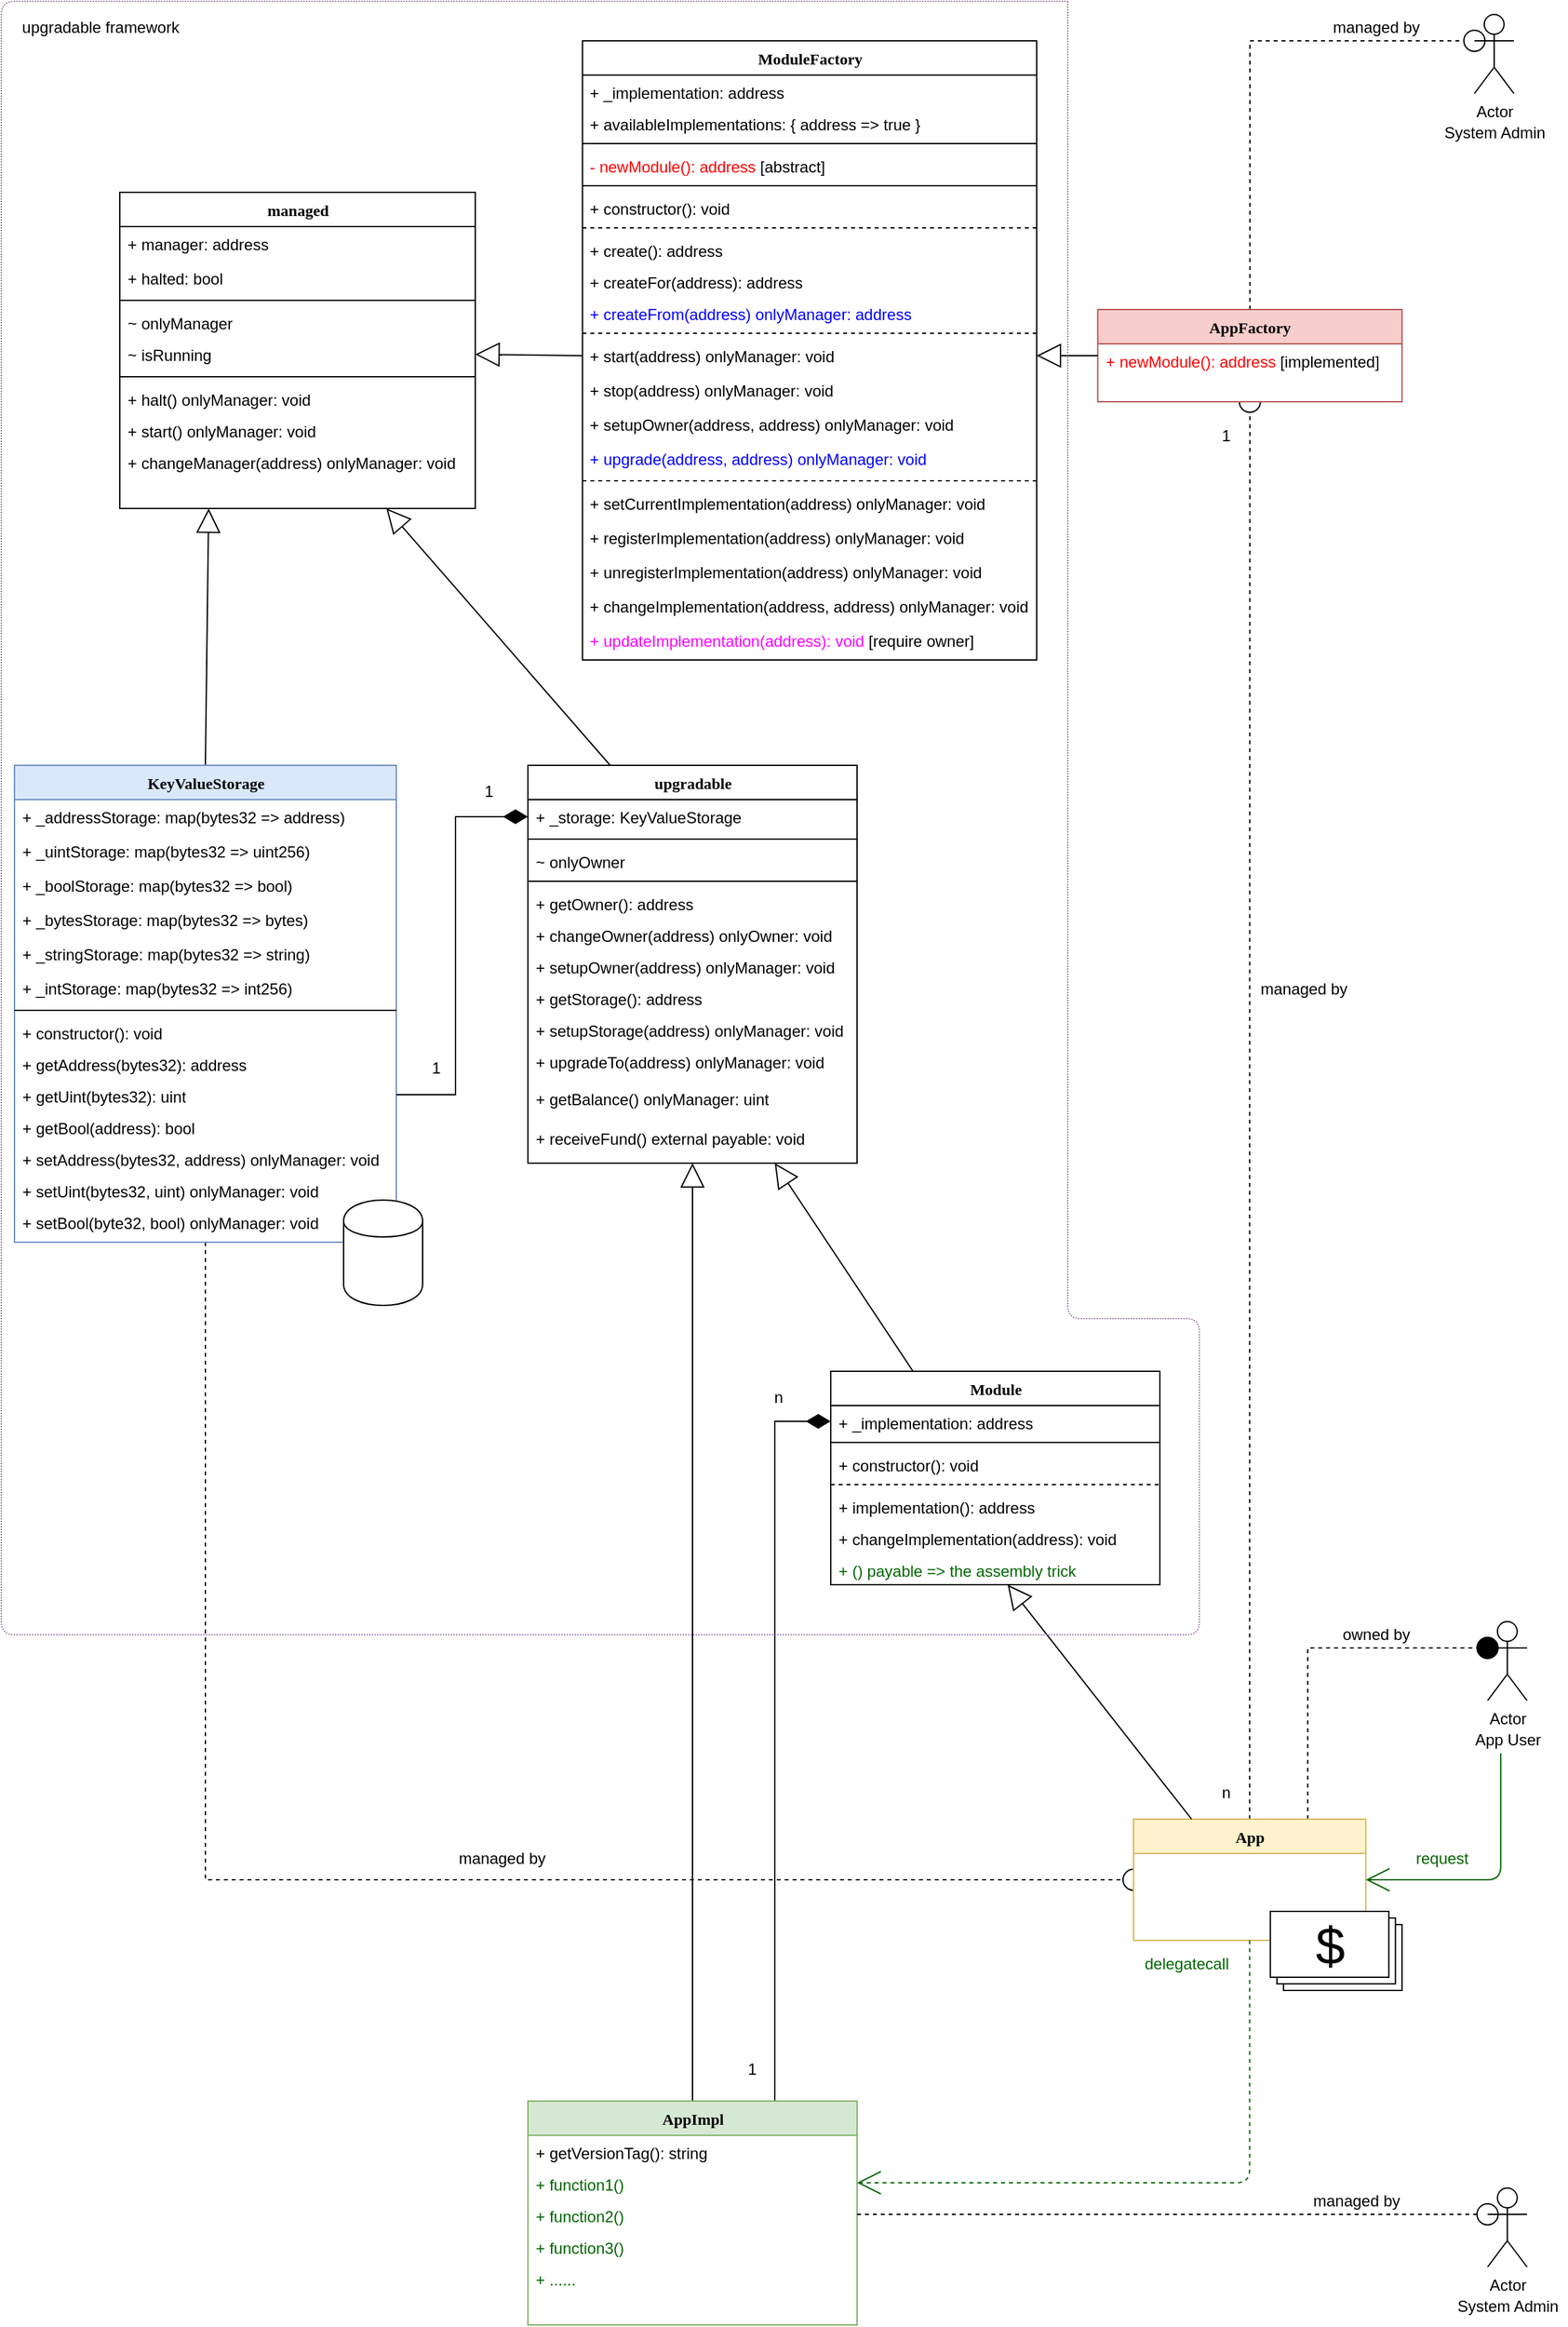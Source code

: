 <mxfile version="12.6.5" type="device"><diagram name="Page-1" id="6133507b-19e7-1e82-6fc7-422aa6c4b21f"><mxGraphModel dx="1113" dy="746" grid="1" gridSize="10" guides="1" tooltips="1" connect="1" arrows="1" fold="1" page="1" pageScale="1" pageWidth="1200" pageHeight="1920" background="#ffffff" math="0" shadow="0"><root><mxCell id="0"/><mxCell id="1" parent="0"/><mxCell id="78961159f06e98e8-17" value="managed" style="swimlane;html=1;fontStyle=1;align=center;verticalAlign=top;childLayout=stackLayout;horizontal=1;startSize=26;horizontalStack=0;resizeParent=1;resizeLast=0;collapsible=1;marginBottom=0;swimlaneFillColor=#ffffff;rounded=0;shadow=0;comic=0;labelBackgroundColor=none;strokeWidth=1;fillColor=none;fontFamily=Verdana;fontSize=12" parent="1" vertex="1"><mxGeometry x="100" y="185" width="270" height="240" as="geometry"/></mxCell><mxCell id="78961159f06e98e8-23" value="+ manager: address" style="text;html=1;strokeColor=none;fillColor=none;align=left;verticalAlign=top;spacingLeft=4;spacingRight=4;whiteSpace=wrap;overflow=hidden;rotatable=0;points=[[0,0.5],[1,0.5]];portConstraint=eastwest;" parent="78961159f06e98e8-17" vertex="1"><mxGeometry y="26" width="270" height="26" as="geometry"/></mxCell><mxCell id="78961159f06e98e8-24" value="+ halted: bool" style="text;html=1;strokeColor=none;fillColor=none;align=left;verticalAlign=top;spacingLeft=4;spacingRight=4;whiteSpace=wrap;overflow=hidden;rotatable=0;points=[[0,0.5],[1,0.5]];portConstraint=eastwest;" parent="78961159f06e98e8-17" vertex="1"><mxGeometry y="52" width="270" height="26" as="geometry"/></mxCell><mxCell id="78961159f06e98e8-19" value="" style="line;html=1;strokeWidth=1;fillColor=none;align=left;verticalAlign=middle;spacingTop=-1;spacingLeft=3;spacingRight=3;rotatable=0;labelPosition=right;points=[];portConstraint=eastwest;" parent="78961159f06e98e8-17" vertex="1"><mxGeometry y="78" width="270" height="8" as="geometry"/></mxCell><mxCell id="78961159f06e98e8-27" value="~ onlyManager" style="text;html=1;strokeColor=none;fillColor=none;align=left;verticalAlign=top;spacingLeft=4;spacingRight=4;whiteSpace=wrap;overflow=hidden;rotatable=0;points=[[0,0.5],[1,0.5]];portConstraint=eastwest;" parent="78961159f06e98e8-17" vertex="1"><mxGeometry y="86" width="270" height="24" as="geometry"/></mxCell><mxCell id="7qbNIuw2mng26a40mgWC-1" value="~ isRunning" style="text;html=1;strokeColor=none;fillColor=none;align=left;verticalAlign=top;spacingLeft=4;spacingRight=4;whiteSpace=wrap;overflow=hidden;rotatable=0;points=[[0,0.5],[1,0.5]];portConstraint=eastwest;" parent="78961159f06e98e8-17" vertex="1"><mxGeometry y="110" width="270" height="26" as="geometry"/></mxCell><mxCell id="7qbNIuw2mng26a40mgWC-2" value="" style="line;html=1;strokeWidth=1;fillColor=none;align=left;verticalAlign=middle;spacingTop=-1;spacingLeft=3;spacingRight=3;rotatable=0;labelPosition=right;points=[];portConstraint=eastwest;" parent="78961159f06e98e8-17" vertex="1"><mxGeometry y="136" width="270" height="8" as="geometry"/></mxCell><mxCell id="7qbNIuw2mng26a40mgWC-4" value="+ halt() onlyManager: void" style="text;html=1;strokeColor=none;fillColor=none;align=left;verticalAlign=top;spacingLeft=4;spacingRight=4;whiteSpace=wrap;overflow=hidden;rotatable=0;points=[[0,0.5],[1,0.5]];portConstraint=eastwest;" parent="78961159f06e98e8-17" vertex="1"><mxGeometry y="144" width="270" height="24" as="geometry"/></mxCell><mxCell id="7qbNIuw2mng26a40mgWC-5" value="+ start() onlyManager: void" style="text;html=1;strokeColor=none;fillColor=none;align=left;verticalAlign=top;spacingLeft=4;spacingRight=4;whiteSpace=wrap;overflow=hidden;rotatable=0;points=[[0,0.5],[1,0.5]];portConstraint=eastwest;" parent="78961159f06e98e8-17" vertex="1"><mxGeometry y="168" width="270" height="24" as="geometry"/></mxCell><mxCell id="7qbNIuw2mng26a40mgWC-6" value="+ changeManager(address) onlyManager: void" style="text;html=1;strokeColor=none;fillColor=none;align=left;verticalAlign=top;spacingLeft=4;spacingRight=4;whiteSpace=wrap;overflow=hidden;rotatable=0;points=[[0,0.5],[1,0.5]];portConstraint=eastwest;" parent="78961159f06e98e8-17" vertex="1"><mxGeometry y="192" width="270" height="24" as="geometry"/></mxCell><mxCell id="7qbNIuw2mng26a40mgWC-26" style="edgeStyle=none;rounded=0;orthogonalLoop=1;jettySize=auto;html=1;exitX=0.25;exitY=0;exitDx=0;exitDy=0;entryX=0.75;entryY=1;entryDx=0;entryDy=0;startSize=16;endArrow=block;endFill=0;endSize=16;" parent="1" source="7qbNIuw2mng26a40mgWC-7" target="78961159f06e98e8-17" edge="1"><mxGeometry relative="1" as="geometry"/></mxCell><mxCell id="7qbNIuw2mng26a40mgWC-7" value="upgradable" style="swimlane;html=1;fontStyle=1;align=center;verticalAlign=top;childLayout=stackLayout;horizontal=1;startSize=26;horizontalStack=0;resizeParent=1;resizeLast=0;collapsible=1;marginBottom=0;swimlaneFillColor=#ffffff;rounded=0;shadow=0;comic=0;labelBackgroundColor=none;strokeWidth=1;fillColor=none;fontFamily=Verdana;fontSize=12" parent="1" vertex="1"><mxGeometry x="410" y="620" width="250" height="302" as="geometry"/></mxCell><mxCell id="7qbNIuw2mng26a40mgWC-8" value="+ _storage: KeyValueStorage" style="text;html=1;strokeColor=none;fillColor=none;align=left;verticalAlign=top;spacingLeft=4;spacingRight=4;whiteSpace=wrap;overflow=hidden;rotatable=0;points=[[0,0.5],[1,0.5]];portConstraint=eastwest;" parent="7qbNIuw2mng26a40mgWC-7" vertex="1"><mxGeometry y="26" width="250" height="26" as="geometry"/></mxCell><mxCell id="7qbNIuw2mng26a40mgWC-10" value="" style="line;html=1;strokeWidth=1;fillColor=none;align=left;verticalAlign=middle;spacingTop=-1;spacingLeft=3;spacingRight=3;rotatable=0;labelPosition=right;points=[];portConstraint=eastwest;" parent="7qbNIuw2mng26a40mgWC-7" vertex="1"><mxGeometry y="52" width="250" height="8" as="geometry"/></mxCell><mxCell id="7qbNIuw2mng26a40mgWC-11" value="~ onlyOwner" style="text;html=1;strokeColor=none;fillColor=none;align=left;verticalAlign=top;spacingLeft=4;spacingRight=4;whiteSpace=wrap;overflow=hidden;rotatable=0;points=[[0,0.5],[1,0.5]];portConstraint=eastwest;" parent="7qbNIuw2mng26a40mgWC-7" vertex="1"><mxGeometry y="60" width="250" height="24" as="geometry"/></mxCell><mxCell id="7qbNIuw2mng26a40mgWC-13" value="" style="line;html=1;strokeWidth=1;fillColor=none;align=left;verticalAlign=middle;spacingTop=-1;spacingLeft=3;spacingRight=3;rotatable=0;labelPosition=right;points=[];portConstraint=eastwest;" parent="7qbNIuw2mng26a40mgWC-7" vertex="1"><mxGeometry y="84" width="250" height="8" as="geometry"/></mxCell><mxCell id="7qbNIuw2mng26a40mgWC-14" value="+ getOwner(): address" style="text;html=1;strokeColor=none;fillColor=none;align=left;verticalAlign=top;spacingLeft=4;spacingRight=4;whiteSpace=wrap;overflow=hidden;rotatable=0;points=[[0,0.5],[1,0.5]];portConstraint=eastwest;" parent="7qbNIuw2mng26a40mgWC-7" vertex="1"><mxGeometry y="92" width="250" height="24" as="geometry"/></mxCell><mxCell id="7qbNIuw2mng26a40mgWC-15" value="+ changeOwner(address) onlyOwner: void" style="text;html=1;strokeColor=none;fillColor=none;align=left;verticalAlign=top;spacingLeft=4;spacingRight=4;whiteSpace=wrap;overflow=hidden;rotatable=0;points=[[0,0.5],[1,0.5]];portConstraint=eastwest;" parent="7qbNIuw2mng26a40mgWC-7" vertex="1"><mxGeometry y="116" width="250" height="24" as="geometry"/></mxCell><mxCell id="7qbNIuw2mng26a40mgWC-16" value="+ setupOwner(address) onlyManager: void" style="text;html=1;strokeColor=none;fillColor=none;align=left;verticalAlign=top;spacingLeft=4;spacingRight=4;whiteSpace=wrap;overflow=hidden;rotatable=0;points=[[0,0.5],[1,0.5]];portConstraint=eastwest;" parent="7qbNIuw2mng26a40mgWC-7" vertex="1"><mxGeometry y="140" width="250" height="24" as="geometry"/></mxCell><mxCell id="7qbNIuw2mng26a40mgWC-53" value="+ getStorage(): address" style="text;html=1;strokeColor=none;fillColor=none;align=left;verticalAlign=top;spacingLeft=4;spacingRight=4;whiteSpace=wrap;overflow=hidden;rotatable=0;points=[[0,0.5],[1,0.5]];portConstraint=eastwest;" parent="7qbNIuw2mng26a40mgWC-7" vertex="1"><mxGeometry y="164" width="250" height="24" as="geometry"/></mxCell><mxCell id="7qbNIuw2mng26a40mgWC-90" value="+ setupStorage(address) onlyManager: void" style="text;html=1;strokeColor=none;fillColor=none;align=left;verticalAlign=top;spacingLeft=4;spacingRight=4;whiteSpace=wrap;overflow=hidden;rotatable=0;points=[[0,0.5],[1,0.5]];portConstraint=eastwest;" parent="7qbNIuw2mng26a40mgWC-7" vertex="1"><mxGeometry y="188" width="250" height="24" as="geometry"/></mxCell><mxCell id="7qbNIuw2mng26a40mgWC-54" value="+ upgradeTo(address) onlyManager: void" style="text;html=1;strokeColor=none;fillColor=none;align=left;verticalAlign=top;spacingLeft=4;spacingRight=4;whiteSpace=wrap;overflow=hidden;rotatable=0;points=[[0,0.5],[1,0.5]];portConstraint=eastwest;" parent="7qbNIuw2mng26a40mgWC-7" vertex="1"><mxGeometry y="212" width="250" height="28" as="geometry"/></mxCell><mxCell id="7qbNIuw2mng26a40mgWC-91" value="+ getBalance() onlyManager: uint" style="text;html=1;strokeColor=none;fillColor=none;align=left;verticalAlign=top;spacingLeft=4;spacingRight=4;whiteSpace=wrap;overflow=hidden;rotatable=0;points=[[0,0.5],[1,0.5]];portConstraint=eastwest;" parent="7qbNIuw2mng26a40mgWC-7" vertex="1"><mxGeometry y="240" width="250" height="30" as="geometry"/></mxCell><mxCell id="7qbNIuw2mng26a40mgWC-92" value="+ receiveFund() external payable: void" style="text;html=1;strokeColor=none;fillColor=none;align=left;verticalAlign=top;spacingLeft=4;spacingRight=4;whiteSpace=wrap;overflow=hidden;rotatable=0;points=[[0,0.5],[1,0.5]];portConstraint=eastwest;" parent="7qbNIuw2mng26a40mgWC-7" vertex="1"><mxGeometry y="270" width="250" height="32" as="geometry"/></mxCell><mxCell id="7qbNIuw2mng26a40mgWC-25" style="rounded=0;orthogonalLoop=1;jettySize=auto;html=1;exitX=0.5;exitY=0;exitDx=0;exitDy=0;entryX=0.25;entryY=1;entryDx=0;entryDy=0;endArrow=block;endFill=0;endSize=16;startSize=16;" parent="1" source="7qbNIuw2mng26a40mgWC-17" target="78961159f06e98e8-17" edge="1"><mxGeometry relative="1" as="geometry"/></mxCell><mxCell id="7qbNIuw2mng26a40mgWC-67" style="edgeStyle=orthogonalEdgeStyle;rounded=0;orthogonalLoop=1;jettySize=auto;html=1;startArrow=none;startFill=0;startSize=16;endArrow=oval;endFill=0;endSize=16;fontColor=#EA6B66;exitX=0.5;exitY=1;exitDx=0;exitDy=0;dashed=1;entryX=0;entryY=0.5;entryDx=0;entryDy=0;" parent="1" source="7qbNIuw2mng26a40mgWC-17" target="7qbNIuw2mng26a40mgWC-33" edge="1"><mxGeometry relative="1" as="geometry"><mxPoint x="160" y="947" as="sourcePoint"/><mxPoint x="770" y="1480" as="targetPoint"/><Array as="points"><mxPoint x="165" y="1466"/></Array></mxGeometry></mxCell><mxCell id="7qbNIuw2mng26a40mgWC-17" value="KeyValueStorage" style="swimlane;html=1;fontStyle=1;align=center;verticalAlign=top;childLayout=stackLayout;horizontal=1;startSize=26;horizontalStack=0;resizeParent=1;resizeLast=0;collapsible=1;marginBottom=0;swimlaneFillColor=#ffffff;rounded=0;shadow=0;comic=0;labelBackgroundColor=none;strokeWidth=1;fillColor=#dae8fc;fontFamily=Verdana;fontSize=12;strokeColor=#6c8ebf;" parent="1" vertex="1"><mxGeometry x="20" y="620" width="290" height="362" as="geometry"/></mxCell><mxCell id="7qbNIuw2mng26a40mgWC-18" value="+ _addressStorage: map(bytes32 =&amp;gt; address)" style="text;html=1;strokeColor=none;fillColor=none;align=left;verticalAlign=top;spacingLeft=4;spacingRight=4;whiteSpace=wrap;overflow=hidden;rotatable=0;points=[[0,0.5],[1,0.5]];portConstraint=eastwest;" parent="7qbNIuw2mng26a40mgWC-17" vertex="1"><mxGeometry y="26" width="290" height="26" as="geometry"/></mxCell><mxCell id="7qbNIuw2mng26a40mgWC-27" value="+ _uintStorage: map(bytes32 =&amp;gt; uint256)" style="text;html=1;strokeColor=none;fillColor=none;align=left;verticalAlign=top;spacingLeft=4;spacingRight=4;whiteSpace=wrap;overflow=hidden;rotatable=0;points=[[0,0.5],[1,0.5]];portConstraint=eastwest;" parent="7qbNIuw2mng26a40mgWC-17" vertex="1"><mxGeometry y="52" width="290" height="26" as="geometry"/></mxCell><mxCell id="7qbNIuw2mng26a40mgWC-28" value="+ _boolStorage: map(bytes32 =&amp;gt; bool)" style="text;html=1;strokeColor=none;fillColor=none;align=left;verticalAlign=top;spacingLeft=4;spacingRight=4;whiteSpace=wrap;overflow=hidden;rotatable=0;points=[[0,0.5],[1,0.5]];portConstraint=eastwest;" parent="7qbNIuw2mng26a40mgWC-17" vertex="1"><mxGeometry y="78" width="290" height="26" as="geometry"/></mxCell><mxCell id="7J7HeLfmyGRtGNj1Unq5-1" value="+ _bytesStorage: map(bytes32 =&amp;gt; bytes)" style="text;html=1;strokeColor=none;fillColor=none;align=left;verticalAlign=top;spacingLeft=4;spacingRight=4;whiteSpace=wrap;overflow=hidden;rotatable=0;points=[[0,0.5],[1,0.5]];portConstraint=eastwest;" parent="7qbNIuw2mng26a40mgWC-17" vertex="1"><mxGeometry y="104" width="290" height="26" as="geometry"/></mxCell><mxCell id="7J7HeLfmyGRtGNj1Unq5-2" value="+ _stringStorage: map(bytes32 =&amp;gt; string)" style="text;html=1;strokeColor=none;fillColor=none;align=left;verticalAlign=top;spacingLeft=4;spacingRight=4;whiteSpace=wrap;overflow=hidden;rotatable=0;points=[[0,0.5],[1,0.5]];portConstraint=eastwest;" parent="7qbNIuw2mng26a40mgWC-17" vertex="1"><mxGeometry y="130" width="290" height="26" as="geometry"/></mxCell><mxCell id="7J7HeLfmyGRtGNj1Unq5-3" value="+ _intStorage: map(bytes32 =&amp;gt; int256)" style="text;html=1;strokeColor=none;fillColor=none;align=left;verticalAlign=top;spacingLeft=4;spacingRight=4;whiteSpace=wrap;overflow=hidden;rotatable=0;points=[[0,0.5],[1,0.5]];portConstraint=eastwest;" parent="7qbNIuw2mng26a40mgWC-17" vertex="1"><mxGeometry y="156" width="290" height="26" as="geometry"/></mxCell><mxCell id="7qbNIuw2mng26a40mgWC-19" value="" style="line;html=1;strokeWidth=1;fillColor=none;align=left;verticalAlign=middle;spacingTop=-1;spacingLeft=3;spacingRight=3;rotatable=0;labelPosition=right;points=[];portConstraint=eastwest;" parent="7qbNIuw2mng26a40mgWC-17" vertex="1"><mxGeometry y="182" width="290" height="8" as="geometry"/></mxCell><mxCell id="7qbNIuw2mng26a40mgWC-89" value="+ constructor(): void" style="text;html=1;strokeColor=none;fillColor=none;align=left;verticalAlign=top;spacingLeft=4;spacingRight=4;whiteSpace=wrap;overflow=hidden;rotatable=0;points=[[0,0.5],[1,0.5]];portConstraint=eastwest;" parent="7qbNIuw2mng26a40mgWC-17" vertex="1"><mxGeometry y="190" width="290" height="24" as="geometry"/></mxCell><mxCell id="7qbNIuw2mng26a40mgWC-22" value="+ getAddress(bytes32): address" style="text;html=1;strokeColor=none;fillColor=none;align=left;verticalAlign=top;spacingLeft=4;spacingRight=4;whiteSpace=wrap;overflow=hidden;rotatable=0;points=[[0,0.5],[1,0.5]];portConstraint=eastwest;" parent="7qbNIuw2mng26a40mgWC-17" vertex="1"><mxGeometry y="214" width="290" height="24" as="geometry"/></mxCell><mxCell id="7qbNIuw2mng26a40mgWC-23" value="+ getUint(bytes32): uint" style="text;html=1;strokeColor=none;fillColor=none;align=left;verticalAlign=top;spacingLeft=4;spacingRight=4;whiteSpace=wrap;overflow=hidden;rotatable=0;points=[[0,0.5],[1,0.5]];portConstraint=eastwest;" parent="7qbNIuw2mng26a40mgWC-17" vertex="1"><mxGeometry y="238" width="290" height="24" as="geometry"/></mxCell><mxCell id="7qbNIuw2mng26a40mgWC-24" value="+ getBool(address): bool" style="text;html=1;strokeColor=none;fillColor=none;align=left;verticalAlign=top;spacingLeft=4;spacingRight=4;whiteSpace=wrap;overflow=hidden;rotatable=0;points=[[0,0.5],[1,0.5]];portConstraint=eastwest;" parent="7qbNIuw2mng26a40mgWC-17" vertex="1"><mxGeometry y="262" width="290" height="24" as="geometry"/></mxCell><mxCell id="7qbNIuw2mng26a40mgWC-29" value="+ setAddress(bytes32, address) onlyManager: void" style="text;html=1;strokeColor=none;fillColor=none;align=left;verticalAlign=top;spacingLeft=4;spacingRight=4;whiteSpace=wrap;overflow=hidden;rotatable=0;points=[[0,0.5],[1,0.5]];portConstraint=eastwest;" parent="7qbNIuw2mng26a40mgWC-17" vertex="1"><mxGeometry y="286" width="290" height="24" as="geometry"/></mxCell><mxCell id="7qbNIuw2mng26a40mgWC-30" value="+ setUint(bytes32, uint) onlyManager: void" style="text;html=1;strokeColor=none;fillColor=none;align=left;verticalAlign=top;spacingLeft=4;spacingRight=4;whiteSpace=wrap;overflow=hidden;rotatable=0;points=[[0,0.5],[1,0.5]];portConstraint=eastwest;" parent="7qbNIuw2mng26a40mgWC-17" vertex="1"><mxGeometry y="310" width="290" height="24" as="geometry"/></mxCell><mxCell id="7qbNIuw2mng26a40mgWC-31" value="+ setBool(byte32, bool) onlyManager: void" style="text;html=1;strokeColor=none;fillColor=none;align=left;verticalAlign=top;spacingLeft=4;spacingRight=4;whiteSpace=wrap;overflow=hidden;rotatable=0;points=[[0,0.5],[1,0.5]];portConstraint=eastwest;" parent="7qbNIuw2mng26a40mgWC-17" vertex="1"><mxGeometry y="334" width="290" height="28" as="geometry"/></mxCell><mxCell id="7qbNIuw2mng26a40mgWC-32" style="edgeStyle=orthogonalEdgeStyle;rounded=0;orthogonalLoop=1;jettySize=auto;html=1;exitX=0;exitY=0.5;exitDx=0;exitDy=0;entryX=1;entryY=0.5;entryDx=0;entryDy=0;startSize=16;endArrow=none;endFill=0;endSize=16;startArrow=diamondThin;startFill=1;" parent="1" source="7qbNIuw2mng26a40mgWC-8" target="7qbNIuw2mng26a40mgWC-23" edge="1"><mxGeometry relative="1" as="geometry"/></mxCell><mxCell id="7qbNIuw2mng26a40mgWC-41" style="rounded=0;orthogonalLoop=1;jettySize=auto;html=1;exitX=0.25;exitY=0;exitDx=0;exitDy=0;entryX=0.75;entryY=1;entryDx=0;entryDy=0;startSize=16;endArrow=block;endFill=0;endSize=16;" parent="1" source="9IxLAlniWgFDGiZu9Xy5-3" target="7qbNIuw2mng26a40mgWC-7" edge="1"><mxGeometry relative="1" as="geometry"/></mxCell><mxCell id="7qbNIuw2mng26a40mgWC-68" style="edgeStyle=orthogonalEdgeStyle;rounded=0;orthogonalLoop=1;jettySize=auto;html=1;exitX=0.5;exitY=0;exitDx=0;exitDy=0;dashed=1;startArrow=none;startFill=0;startSize=16;endArrow=oval;endFill=0;endSize=16;fontColor=#EA6B66;entryX=0.5;entryY=1;entryDx=0;entryDy=0;" parent="1" source="7qbNIuw2mng26a40mgWC-33" edge="1" target="7qbNIuw2mng26a40mgWC-43"><mxGeometry relative="1" as="geometry"><mxPoint x="921" y="430" as="targetPoint"/></mxGeometry></mxCell><mxCell id="7qbNIuw2mng26a40mgWC-78" style="edgeStyle=orthogonalEdgeStyle;rounded=0;orthogonalLoop=1;jettySize=auto;html=1;exitX=0.75;exitY=0;exitDx=0;exitDy=0;entryX=0;entryY=0.333;entryDx=0;entryDy=0;entryPerimeter=0;dashed=1;startArrow=none;startFill=0;startSize=16;endArrow=oval;endFill=1;endSize=16;fontColor=#000000;" parent="1" source="7qbNIuw2mng26a40mgWC-33" target="7qbNIuw2mng26a40mgWC-77" edge="1"><mxGeometry relative="1" as="geometry"/></mxCell><mxCell id="7qbNIuw2mng26a40mgWC-33" value="App" style="swimlane;html=1;fontStyle=1;align=center;verticalAlign=top;childLayout=stackLayout;horizontal=1;startSize=26;horizontalStack=0;resizeParent=1;resizeLast=0;collapsible=1;marginBottom=0;swimlaneFillColor=#ffffff;rounded=0;shadow=0;comic=0;labelBackgroundColor=none;strokeWidth=1;fillColor=#fff2cc;fontFamily=Verdana;fontSize=12;strokeColor=#d6b656;" parent="1" vertex="1"><mxGeometry x="870" y="1420" width="176.41" height="92" as="geometry"/></mxCell><mxCell id="vvS4xL7TsBpJ50moL3W9-17" style="edgeStyle=orthogonalEdgeStyle;rounded=0;orthogonalLoop=1;jettySize=auto;html=1;exitX=0.5;exitY=0;exitDx=0;exitDy=0;entryX=0.5;entryY=1;entryDx=0;entryDy=0;fontColor=#000000;endArrow=block;endFill=0;endSize=16;startSize=16;" parent="1" source="vvS4xL7TsBpJ50moL3W9-1" target="7qbNIuw2mng26a40mgWC-7" edge="1"><mxGeometry relative="1" as="geometry"/></mxCell><mxCell id="vvS4xL7TsBpJ50moL3W9-22" style="edgeStyle=orthogonalEdgeStyle;rounded=0;orthogonalLoop=1;jettySize=auto;html=1;exitX=0.75;exitY=0;exitDx=0;exitDy=0;startArrow=none;startFill=0;startSize=16;endArrow=diamondThin;endFill=1;endSize=16;fontColor=#000000;entryX=0;entryY=0.5;entryDx=0;entryDy=0;" parent="1" source="vvS4xL7TsBpJ50moL3W9-1" target="9IxLAlniWgFDGiZu9Xy5-4" edge="1"><mxGeometry relative="1" as="geometry"><mxPoint x="777.5" y="1296" as="targetPoint"/></mxGeometry></mxCell><mxCell id="vvS4xL7TsBpJ50moL3W9-1" value="AppImpl" style="swimlane;html=1;fontStyle=1;align=center;verticalAlign=top;childLayout=stackLayout;horizontal=1;startSize=26;horizontalStack=0;resizeParent=1;resizeLast=0;collapsible=1;marginBottom=0;swimlaneFillColor=#ffffff;rounded=0;shadow=0;comic=0;labelBackgroundColor=none;strokeWidth=1;fillColor=#d5e8d4;fontFamily=Verdana;fontSize=12;strokeColor=#82b366;" parent="1" vertex="1"><mxGeometry x="410" y="1634" width="250" height="170" as="geometry"/></mxCell><mxCell id="vvS4xL7TsBpJ50moL3W9-2" value="+ getVersionTag(): string" style="text;html=1;strokeColor=none;fillColor=none;align=left;verticalAlign=top;spacingLeft=4;spacingRight=4;whiteSpace=wrap;overflow=hidden;rotatable=0;points=[[0,0.5],[1,0.5]];portConstraint=eastwest;" parent="vvS4xL7TsBpJ50moL3W9-1" vertex="1"><mxGeometry y="26" width="250" height="24" as="geometry"/></mxCell><mxCell id="vvS4xL7TsBpJ50moL3W9-4" value="&lt;font color=&quot;#006600&quot;&gt;+ function1()&lt;/font&gt;" style="text;html=1;strokeColor=none;fillColor=none;align=left;verticalAlign=top;spacingLeft=4;spacingRight=4;whiteSpace=wrap;overflow=hidden;rotatable=0;points=[[0,0.5],[1,0.5]];portConstraint=eastwest;fontColor=#EA6B66;" parent="vvS4xL7TsBpJ50moL3W9-1" vertex="1"><mxGeometry y="50" width="250" height="24" as="geometry"/></mxCell><mxCell id="vvS4xL7TsBpJ50moL3W9-5" value="&lt;font color=&quot;#006600&quot;&gt;+ function2()&lt;/font&gt;" style="text;html=1;strokeColor=none;fillColor=none;align=left;verticalAlign=top;spacingLeft=4;spacingRight=4;whiteSpace=wrap;overflow=hidden;rotatable=0;points=[[0,0.5],[1,0.5]];portConstraint=eastwest;fontColor=#EA6B66;" parent="vvS4xL7TsBpJ50moL3W9-1" vertex="1"><mxGeometry y="74" width="250" height="24" as="geometry"/></mxCell><mxCell id="vvS4xL7TsBpJ50moL3W9-6" value="&lt;font color=&quot;#006600&quot;&gt;+ function3()&lt;/font&gt;" style="text;html=1;strokeColor=none;fillColor=none;align=left;verticalAlign=top;spacingLeft=4;spacingRight=4;whiteSpace=wrap;overflow=hidden;rotatable=0;points=[[0,0.5],[1,0.5]];portConstraint=eastwest;fontColor=#EA6B66;" parent="vvS4xL7TsBpJ50moL3W9-1" vertex="1"><mxGeometry y="98" width="250" height="24" as="geometry"/></mxCell><mxCell id="vvS4xL7TsBpJ50moL3W9-19" value="&lt;font color=&quot;#006600&quot;&gt;+ ......&lt;/font&gt;" style="text;html=1;strokeColor=none;fillColor=none;align=left;verticalAlign=top;spacingLeft=4;spacingRight=4;whiteSpace=wrap;overflow=hidden;rotatable=0;points=[[0,0.5],[1,0.5]];portConstraint=eastwest;fontColor=#EA6B66;" parent="vvS4xL7TsBpJ50moL3W9-1" vertex="1"><mxGeometry y="122" width="250" height="24" as="geometry"/></mxCell><mxCell id="7qbNIuw2mng26a40mgWC-73" style="edgeStyle=orthogonalEdgeStyle;rounded=0;orthogonalLoop=1;jettySize=auto;html=1;exitX=0.5;exitY=0;exitDx=0;exitDy=0;entryX=0;entryY=0.333;entryDx=0;entryDy=0;entryPerimeter=0;dashed=1;startArrow=none;startFill=0;startSize=16;endArrow=oval;endFill=0;endSize=16;fontColor=#000000;" parent="1" source="7qbNIuw2mng26a40mgWC-43" target="7qbNIuw2mng26a40mgWC-71" edge="1"><mxGeometry relative="1" as="geometry"/></mxCell><mxCell id="7qbNIuw2mng26a40mgWC-43" value="AppFactory" style="swimlane;html=1;fontStyle=1;align=center;verticalAlign=top;childLayout=stackLayout;horizontal=1;startSize=26;horizontalStack=0;resizeParent=1;resizeLast=0;collapsible=1;marginBottom=0;swimlaneFillColor=#ffffff;rounded=0;shadow=0;comic=0;labelBackgroundColor=none;strokeWidth=1;fillColor=#f8cecc;fontFamily=Verdana;fontSize=12;strokeColor=#b85450;" parent="1" vertex="1"><mxGeometry x="842.82" y="274" width="231.09" height="70" as="geometry"/></mxCell><mxCell id="9IxLAlniWgFDGiZu9Xy5-1" value="&lt;font color=&quot;#ff0000&quot;&gt;+ newModule(): address&lt;/font&gt; [implemented]" style="text;html=1;strokeColor=none;fillColor=none;align=left;verticalAlign=top;spacingLeft=4;spacingRight=4;whiteSpace=wrap;overflow=hidden;rotatable=0;points=[[0,0.5],[1,0.5]];portConstraint=eastwest;" vertex="1" parent="7qbNIuw2mng26a40mgWC-43"><mxGeometry y="26" width="231.09" height="24" as="geometry"/></mxCell><mxCell id="7qbNIuw2mng26a40mgWC-50" style="edgeStyle=none;rounded=0;orthogonalLoop=1;jettySize=auto;html=1;entryX=1;entryY=0.5;entryDx=0;entryDy=0;startSize=16;endArrow=block;endFill=0;endSize=16;exitX=0;exitY=0.5;exitDx=0;exitDy=0;" parent="1" source="9IxLAlniWgFDGiZu9Xy5-24" target="7qbNIuw2mng26a40mgWC-1" edge="1"><mxGeometry relative="1" as="geometry"><mxPoint x="680" y="355" as="sourcePoint"/></mxGeometry></mxCell><mxCell id="7qbNIuw2mng26a40mgWC-69" value="managed by" style="text;html=1;align=center;verticalAlign=middle;resizable=0;points=[];autosize=1;fontColor=#000000;" parent="1" vertex="1"><mxGeometry x="350" y="1440" width="80" height="20" as="geometry"/></mxCell><mxCell id="7qbNIuw2mng26a40mgWC-70" value="managed by" style="text;html=1;align=center;verticalAlign=middle;resizable=0;points=[];autosize=1;fontColor=#000000;" parent="1" vertex="1"><mxGeometry x="958.91" y="780" width="80" height="20" as="geometry"/></mxCell><mxCell id="7qbNIuw2mng26a40mgWC-71" value="Actor" style="shape=umlActor;verticalLabelPosition=bottom;labelBackgroundColor=#ffffff;verticalAlign=top;html=1;outlineConnect=0;fontColor=#000000;" parent="1" vertex="1"><mxGeometry x="1128.91" y="50" width="30" height="60" as="geometry"/></mxCell><mxCell id="7qbNIuw2mng26a40mgWC-74" value="managed by" style="text;html=1;align=center;verticalAlign=middle;resizable=0;points=[];autosize=1;fontColor=#000000;" parent="1" vertex="1"><mxGeometry x="1013.91" y="50" width="80" height="20" as="geometry"/></mxCell><mxCell id="7qbNIuw2mng26a40mgWC-77" value="Actor" style="shape=umlActor;verticalLabelPosition=bottom;labelBackgroundColor=#ffffff;verticalAlign=top;html=1;outlineConnect=0;fontColor=#000000;" parent="1" vertex="1"><mxGeometry x="1138.91" y="1270" width="30" height="60" as="geometry"/></mxCell><mxCell id="7qbNIuw2mng26a40mgWC-79" value="owned by" style="text;html=1;align=center;verticalAlign=middle;resizable=0;points=[];autosize=1;fontColor=#000000;" parent="1" vertex="1"><mxGeometry x="1018.91" y="1270" width="70" height="20" as="geometry"/></mxCell><mxCell id="7qbNIuw2mng26a40mgWC-80" value="System Admin" style="text;html=1;align=center;verticalAlign=middle;resizable=0;points=[];autosize=1;fontColor=#000000;" parent="1" vertex="1"><mxGeometry x="1098.91" y="130" width="90" height="20" as="geometry"/></mxCell><mxCell id="7qbNIuw2mng26a40mgWC-81" value="App User" style="text;html=1;align=center;verticalAlign=middle;resizable=0;points=[];autosize=1;fontColor=#000000;" parent="1" vertex="1"><mxGeometry x="1118.91" y="1350" width="70" height="20" as="geometry"/></mxCell><mxCell id="vvS4xL7TsBpJ50moL3W9-23" value="Actor" style="shape=umlActor;verticalLabelPosition=bottom;labelBackgroundColor=#ffffff;verticalAlign=top;html=1;outlineConnect=0;fontColor=#000000;" parent="1" vertex="1"><mxGeometry x="1138.91" y="1700" width="30" height="60" as="geometry"/></mxCell><mxCell id="vvS4xL7TsBpJ50moL3W9-24" value="managed by" style="text;html=1;align=center;verticalAlign=middle;resizable=0;points=[];autosize=1;fontColor=#000000;" parent="1" vertex="1"><mxGeometry x="998.91" y="1700" width="80" height="20" as="geometry"/></mxCell><mxCell id="vvS4xL7TsBpJ50moL3W9-25" value="System Admin" style="text;html=1;align=center;verticalAlign=middle;resizable=0;points=[];autosize=1;fontColor=#000000;" parent="1" vertex="1"><mxGeometry x="1108.91" y="1780" width="90" height="20" as="geometry"/></mxCell><mxCell id="vvS4xL7TsBpJ50moL3W9-26" style="edgeStyle=orthogonalEdgeStyle;rounded=0;orthogonalLoop=1;jettySize=auto;html=1;entryX=0;entryY=0.333;entryDx=0;entryDy=0;entryPerimeter=0;startArrow=none;startFill=0;startSize=16;endArrow=oval;endFill=0;endSize=16;fontColor=#000000;exitX=1;exitY=0.5;exitDx=0;exitDy=0;dashed=1;" parent="1" source="vvS4xL7TsBpJ50moL3W9-5" target="vvS4xL7TsBpJ50moL3W9-23" edge="1"><mxGeometry relative="1" as="geometry"><mxPoint x="810" y="1704" as="sourcePoint"/></mxGeometry></mxCell><mxCell id="vvS4xL7TsBpJ50moL3W9-35" value="" style="endArrow=open;html=1;fontColor=#006600;edgeStyle=orthogonalEdgeStyle;endFill=0;endSize=16;startSize=16;dashed=1;strokeColor=#006600;exitX=0.5;exitY=1;exitDx=0;exitDy=0;entryX=1;entryY=0.5;entryDx=0;entryDy=0;" parent="1" source="7qbNIuw2mng26a40mgWC-33" target="vvS4xL7TsBpJ50moL3W9-4" edge="1"><mxGeometry width="50" height="50" relative="1" as="geometry"><mxPoint x="900" y="1560" as="sourcePoint"/><mxPoint x="680" y="1696" as="targetPoint"/><Array as="points"><mxPoint x="958" y="1696"/></Array></mxGeometry></mxCell><mxCell id="vvS4xL7TsBpJ50moL3W9-36" value="delegatecall" style="text;html=1;align=center;verticalAlign=middle;resizable=0;points=[];autosize=1;fontColor=#006600;" parent="1" vertex="1"><mxGeometry x="870" y="1520" width="80" height="20" as="geometry"/></mxCell><mxCell id="vvS4xL7TsBpJ50moL3W9-37" value="" style="shape=cylinder;whiteSpace=wrap;html=1;boundedLbl=1;backgroundOutline=1;fontColor=#EA6B66;" parent="1" vertex="1"><mxGeometry x="270" y="950" width="60" height="80" as="geometry"/></mxCell><mxCell id="vvS4xL7TsBpJ50moL3W9-38" value="" style="verticalLabelPosition=bottom;verticalAlign=top;html=1;shape=mxgraph.basic.layered_rect;dx=10;outlineConnect=0;fontColor=#000000;strokeColor=#000000;" parent="1" vertex="1"><mxGeometry x="973.91" y="1490" width="100" height="60" as="geometry"/></mxCell><mxCell id="vvS4xL7TsBpJ50moL3W9-39" value="$" style="text;html=1;align=center;verticalAlign=middle;resizable=0;points=[];autosize=1;fontColor=#000000;fontSize=40;strokeColor=none;" parent="1" vertex="1"><mxGeometry x="998.91" y="1490" width="40" height="50" as="geometry"/></mxCell><mxCell id="vvS4xL7TsBpJ50moL3W9-40" value="" style="endArrow=open;html=1;fontColor=#006600;edgeStyle=orthogonalEdgeStyle;endFill=0;endSize=16;startSize=16;strokeColor=#006600;entryX=1;entryY=0.5;entryDx=0;entryDy=0;" parent="1" target="7qbNIuw2mng26a40mgWC-33" edge="1"><mxGeometry width="50" height="50" relative="1" as="geometry"><mxPoint x="1148.91" y="1370" as="sourcePoint"/><mxPoint x="1098.91" y="1480" as="targetPoint"/><Array as="points"><mxPoint x="1149" y="1466"/></Array></mxGeometry></mxCell><mxCell id="vvS4xL7TsBpJ50moL3W9-41" value="request" style="text;html=1;align=center;verticalAlign=middle;resizable=0;points=[];autosize=1;fontSize=12;fontColor=#006600;" parent="1" vertex="1"><mxGeometry x="1073.91" y="1440" width="60" height="20" as="geometry"/></mxCell><mxCell id="xQ5_k3ij8DBoOE157tMJ-1" value="1" style="text;html=1;align=center;verticalAlign=middle;resizable=0;points=[];autosize=1;" parent="1" vertex="1"><mxGeometry x="330" y="840" width="20" height="20" as="geometry"/></mxCell><mxCell id="xQ5_k3ij8DBoOE157tMJ-2" value="1" style="text;html=1;align=center;verticalAlign=middle;resizable=0;points=[];autosize=1;" parent="1" vertex="1"><mxGeometry x="370" y="630" width="20" height="20" as="geometry"/></mxCell><mxCell id="xQ5_k3ij8DBoOE157tMJ-3" value="1" style="text;html=1;align=center;verticalAlign=middle;resizable=0;points=[];autosize=1;" parent="1" vertex="1"><mxGeometry x="930" y="360" width="20" height="20" as="geometry"/></mxCell><mxCell id="xQ5_k3ij8DBoOE157tMJ-4" value="n" style="text;html=1;align=center;verticalAlign=middle;resizable=0;points=[];autosize=1;" parent="1" vertex="1"><mxGeometry x="930" y="1390" width="20" height="20" as="geometry"/></mxCell><mxCell id="xQ5_k3ij8DBoOE157tMJ-5" value="1" style="text;html=1;align=center;verticalAlign=middle;resizable=0;points=[];autosize=1;" parent="1" vertex="1"><mxGeometry x="570" y="1600" width="20" height="20" as="geometry"/></mxCell><mxCell id="xQ5_k3ij8DBoOE157tMJ-6" value="n" style="text;html=1;align=center;verticalAlign=middle;resizable=0;points=[];autosize=1;" parent="1" vertex="1"><mxGeometry x="590" y="1090" width="20" height="20" as="geometry"/></mxCell><mxCell id="9IxLAlniWgFDGiZu9Xy5-3" value="Module" style="swimlane;html=1;fontStyle=1;align=center;verticalAlign=top;childLayout=stackLayout;horizontal=1;startSize=26;horizontalStack=0;resizeParent=1;resizeLast=0;collapsible=1;marginBottom=0;swimlaneFillColor=#ffffff;rounded=0;shadow=0;comic=0;labelBackgroundColor=none;strokeWidth=1;fontFamily=Verdana;fontSize=12;" vertex="1" parent="1"><mxGeometry x="640" y="1080" width="250" height="162" as="geometry"/></mxCell><mxCell id="9IxLAlniWgFDGiZu9Xy5-4" value="+ _implementation: address" style="text;html=1;strokeColor=none;fillColor=none;align=left;verticalAlign=top;spacingLeft=4;spacingRight=4;whiteSpace=wrap;overflow=hidden;rotatable=0;points=[[0,0.5],[1,0.5]];portConstraint=eastwest;" vertex="1" parent="9IxLAlniWgFDGiZu9Xy5-3"><mxGeometry y="26" width="250" height="24" as="geometry"/></mxCell><mxCell id="9IxLAlniWgFDGiZu9Xy5-5" value="" style="line;html=1;strokeWidth=1;fillColor=none;align=left;verticalAlign=middle;spacingTop=-1;spacingLeft=3;spacingRight=3;rotatable=0;labelPosition=right;points=[];portConstraint=eastwest;" vertex="1" parent="9IxLAlniWgFDGiZu9Xy5-3"><mxGeometry y="50" width="250" height="8" as="geometry"/></mxCell><mxCell id="9IxLAlniWgFDGiZu9Xy5-6" value="+ constructor(): void" style="text;html=1;strokeColor=none;fillColor=none;align=left;verticalAlign=top;spacingLeft=4;spacingRight=4;whiteSpace=wrap;overflow=hidden;rotatable=0;points=[[0,0.5],[1,0.5]];portConstraint=eastwest;" vertex="1" parent="9IxLAlniWgFDGiZu9Xy5-3"><mxGeometry y="58" width="250" height="24" as="geometry"/></mxCell><mxCell id="9IxLAlniWgFDGiZu9Xy5-7" value="" style="line;html=1;strokeWidth=1;fillColor=none;align=left;verticalAlign=middle;spacingTop=-1;spacingLeft=3;spacingRight=3;rotatable=0;labelPosition=right;points=[];portConstraint=eastwest;dashed=1;" vertex="1" parent="9IxLAlniWgFDGiZu9Xy5-3"><mxGeometry y="82" width="250" height="8" as="geometry"/></mxCell><mxCell id="9IxLAlniWgFDGiZu9Xy5-8" value="+ implementation(): address" style="text;html=1;strokeColor=none;fillColor=none;align=left;verticalAlign=top;spacingLeft=4;spacingRight=4;whiteSpace=wrap;overflow=hidden;rotatable=0;points=[[0,0.5],[1,0.5]];portConstraint=eastwest;fontColor=#000000;" vertex="1" parent="9IxLAlniWgFDGiZu9Xy5-3"><mxGeometry y="90" width="250" height="24" as="geometry"/></mxCell><mxCell id="9IxLAlniWgFDGiZu9Xy5-9" value="+ changeImplementation(address): void" style="text;html=1;strokeColor=none;fillColor=none;align=left;verticalAlign=top;spacingLeft=4;spacingRight=4;whiteSpace=wrap;overflow=hidden;rotatable=0;points=[[0,0.5],[1,0.5]];portConstraint=eastwest;fontColor=#000000;" vertex="1" parent="9IxLAlniWgFDGiZu9Xy5-3"><mxGeometry y="114" width="250" height="24" as="geometry"/></mxCell><mxCell id="9IxLAlniWgFDGiZu9Xy5-10" value="&lt;font color=&quot;#006600&quot;&gt;+ () payable =&amp;gt; the assembly trick&lt;/font&gt;" style="text;html=1;strokeColor=none;fillColor=none;align=left;verticalAlign=top;spacingLeft=4;spacingRight=4;whiteSpace=wrap;overflow=hidden;rotatable=0;points=[[0,0.5],[1,0.5]];portConstraint=eastwest;fontColor=#EA6B66;" vertex="1" parent="9IxLAlniWgFDGiZu9Xy5-3"><mxGeometry y="138" width="250" height="24" as="geometry"/></mxCell><mxCell id="9IxLAlniWgFDGiZu9Xy5-11" style="rounded=0;orthogonalLoop=1;jettySize=auto;html=1;exitX=0.25;exitY=0;exitDx=0;exitDy=0;startSize=16;endArrow=block;endFill=0;endSize=16;" edge="1" parent="1" source="7qbNIuw2mng26a40mgWC-33" target="9IxLAlniWgFDGiZu9Xy5-10"><mxGeometry relative="1" as="geometry"><mxPoint x="855" y="1248" as="sourcePoint"/><mxPoint x="815" y="1140" as="targetPoint"/></mxGeometry></mxCell><mxCell id="9IxLAlniWgFDGiZu9Xy5-12" value="ModuleFactory" style="swimlane;html=1;fontStyle=1;align=center;verticalAlign=top;childLayout=stackLayout;horizontal=1;startSize=26;horizontalStack=0;resizeParent=1;resizeLast=0;collapsible=1;marginBottom=0;swimlaneFillColor=#ffffff;rounded=0;shadow=0;comic=0;labelBackgroundColor=none;strokeWidth=1;fontFamily=Verdana;fontSize=12;" vertex="1" parent="1"><mxGeometry x="451.41" y="70" width="345" height="470" as="geometry"/></mxCell><mxCell id="9IxLAlniWgFDGiZu9Xy5-13" value="+ _implementation: address" style="text;html=1;strokeColor=none;fillColor=none;align=left;verticalAlign=top;spacingLeft=4;spacingRight=4;whiteSpace=wrap;overflow=hidden;rotatable=0;points=[[0,0.5],[1,0.5]];portConstraint=eastwest;" vertex="1" parent="9IxLAlniWgFDGiZu9Xy5-12"><mxGeometry y="26" width="345" height="24" as="geometry"/></mxCell><mxCell id="9IxLAlniWgFDGiZu9Xy5-14" value="+ availableImplementations: { address =&amp;gt; true }" style="text;html=1;strokeColor=none;fillColor=none;align=left;verticalAlign=top;spacingLeft=4;spacingRight=4;whiteSpace=wrap;overflow=hidden;rotatable=0;points=[[0,0.5],[1,0.5]];portConstraint=eastwest;" vertex="1" parent="9IxLAlniWgFDGiZu9Xy5-12"><mxGeometry y="50" width="345" height="24" as="geometry"/></mxCell><mxCell id="9IxLAlniWgFDGiZu9Xy5-15" value="" style="line;html=1;strokeWidth=1;fillColor=none;align=left;verticalAlign=middle;spacingTop=-1;spacingLeft=3;spacingRight=3;rotatable=0;labelPosition=right;points=[];portConstraint=eastwest;" vertex="1" parent="9IxLAlniWgFDGiZu9Xy5-12"><mxGeometry y="74" width="345" height="8" as="geometry"/></mxCell><mxCell id="9IxLAlniWgFDGiZu9Xy5-16" value="&lt;font color=&quot;#ff0000&quot;&gt;- newModule(): address&lt;/font&gt; [abstract]" style="text;html=1;strokeColor=none;fillColor=none;align=left;verticalAlign=top;spacingLeft=4;spacingRight=4;whiteSpace=wrap;overflow=hidden;rotatable=0;points=[[0,0.5],[1,0.5]];portConstraint=eastwest;" vertex="1" parent="9IxLAlniWgFDGiZu9Xy5-12"><mxGeometry y="82" width="345" height="24" as="geometry"/></mxCell><mxCell id="9IxLAlniWgFDGiZu9Xy5-17" value="" style="line;html=1;strokeWidth=1;fillColor=none;align=left;verticalAlign=middle;spacingTop=-1;spacingLeft=3;spacingRight=3;rotatable=0;labelPosition=right;points=[];portConstraint=eastwest;" vertex="1" parent="9IxLAlniWgFDGiZu9Xy5-12"><mxGeometry y="106" width="345" height="8" as="geometry"/></mxCell><mxCell id="9IxLAlniWgFDGiZu9Xy5-18" value="+ constructor(): void" style="text;html=1;strokeColor=none;fillColor=none;align=left;verticalAlign=top;spacingLeft=4;spacingRight=4;whiteSpace=wrap;overflow=hidden;rotatable=0;points=[[0,0.5],[1,0.5]];portConstraint=eastwest;" vertex="1" parent="9IxLAlniWgFDGiZu9Xy5-12"><mxGeometry y="114" width="345" height="24" as="geometry"/></mxCell><mxCell id="9IxLAlniWgFDGiZu9Xy5-19" value="" style="line;html=1;strokeWidth=1;fillColor=none;align=left;verticalAlign=middle;spacingTop=-1;spacingLeft=3;spacingRight=3;rotatable=0;labelPosition=right;points=[];portConstraint=eastwest;dashed=1;" vertex="1" parent="9IxLAlniWgFDGiZu9Xy5-12"><mxGeometry y="138" width="345" height="8" as="geometry"/></mxCell><mxCell id="9IxLAlniWgFDGiZu9Xy5-20" value="+ create(): address" style="text;html=1;strokeColor=none;fillColor=none;align=left;verticalAlign=top;spacingLeft=4;spacingRight=4;whiteSpace=wrap;overflow=hidden;rotatable=0;points=[[0,0.5],[1,0.5]];portConstraint=eastwest;" vertex="1" parent="9IxLAlniWgFDGiZu9Xy5-12"><mxGeometry y="146" width="345" height="24" as="geometry"/></mxCell><mxCell id="9IxLAlniWgFDGiZu9Xy5-21" value="+ createFor(address): address" style="text;html=1;strokeColor=none;fillColor=none;align=left;verticalAlign=top;spacingLeft=4;spacingRight=4;whiteSpace=wrap;overflow=hidden;rotatable=0;points=[[0,0.5],[1,0.5]];portConstraint=eastwest;" vertex="1" parent="9IxLAlniWgFDGiZu9Xy5-12"><mxGeometry y="170" width="345" height="24" as="geometry"/></mxCell><mxCell id="9IxLAlniWgFDGiZu9Xy5-22" value="&lt;font color=&quot;#0000ff&quot;&gt;+ createFrom(address) onlyManager: address&lt;/font&gt;" style="text;html=1;strokeColor=none;fillColor=none;align=left;verticalAlign=top;spacingLeft=4;spacingRight=4;whiteSpace=wrap;overflow=hidden;rotatable=0;points=[[0,0.5],[1,0.5]];portConstraint=eastwest;fontColor=#FF0000;" vertex="1" parent="9IxLAlniWgFDGiZu9Xy5-12"><mxGeometry y="194" width="345" height="24" as="geometry"/></mxCell><mxCell id="9IxLAlniWgFDGiZu9Xy5-23" value="" style="line;html=1;strokeWidth=1;fillColor=none;align=left;verticalAlign=middle;spacingTop=-1;spacingLeft=3;spacingRight=3;rotatable=0;labelPosition=right;points=[];portConstraint=eastwest;dashed=1;" vertex="1" parent="9IxLAlniWgFDGiZu9Xy5-12"><mxGeometry y="218" width="345" height="8" as="geometry"/></mxCell><mxCell id="9IxLAlniWgFDGiZu9Xy5-24" value="+ start(address) onlyManager: void" style="text;html=1;strokeColor=none;fillColor=none;align=left;verticalAlign=top;spacingLeft=4;spacingRight=4;whiteSpace=wrap;overflow=hidden;rotatable=0;points=[[0,0.5],[1,0.5]];portConstraint=eastwest;" vertex="1" parent="9IxLAlniWgFDGiZu9Xy5-12"><mxGeometry y="226" width="345" height="26" as="geometry"/></mxCell><mxCell id="9IxLAlniWgFDGiZu9Xy5-25" value="+ stop(address) onlyManager: void" style="text;html=1;strokeColor=none;fillColor=none;align=left;verticalAlign=top;spacingLeft=4;spacingRight=4;whiteSpace=wrap;overflow=hidden;rotatable=0;points=[[0,0.5],[1,0.5]];portConstraint=eastwest;" vertex="1" parent="9IxLAlniWgFDGiZu9Xy5-12"><mxGeometry y="252" width="345" height="26" as="geometry"/></mxCell><mxCell id="9IxLAlniWgFDGiZu9Xy5-26" value="+ setupOwner(address, address) onlyManager: void" style="text;html=1;strokeColor=none;fillColor=none;align=left;verticalAlign=top;spacingLeft=4;spacingRight=4;whiteSpace=wrap;overflow=hidden;rotatable=0;points=[[0,0.5],[1,0.5]];portConstraint=eastwest;" vertex="1" parent="9IxLAlniWgFDGiZu9Xy5-12"><mxGeometry y="278" width="345" height="26" as="geometry"/></mxCell><mxCell id="9IxLAlniWgFDGiZu9Xy5-27" value="&lt;font color=&quot;#0000ff&quot;&gt;+ upgrade(address, address) onlyManager: void&lt;/font&gt;" style="text;html=1;strokeColor=none;fillColor=none;align=left;verticalAlign=top;spacingLeft=4;spacingRight=4;whiteSpace=wrap;overflow=hidden;rotatable=0;points=[[0,0.5],[1,0.5]];portConstraint=eastwest;fontColor=#FF0000;" vertex="1" parent="9IxLAlniWgFDGiZu9Xy5-12"><mxGeometry y="304" width="345" height="26" as="geometry"/></mxCell><mxCell id="9IxLAlniWgFDGiZu9Xy5-28" value="" style="line;html=1;strokeWidth=1;fillColor=none;align=left;verticalAlign=middle;spacingTop=-1;spacingLeft=3;spacingRight=3;rotatable=0;labelPosition=right;points=[];portConstraint=eastwest;dashed=1;" vertex="1" parent="9IxLAlniWgFDGiZu9Xy5-12"><mxGeometry y="330" width="345" height="8" as="geometry"/></mxCell><mxCell id="9IxLAlniWgFDGiZu9Xy5-29" value="+ setCurrentImplementation(address) onlyManager: void" style="text;html=1;strokeColor=none;fillColor=none;align=left;verticalAlign=top;spacingLeft=4;spacingRight=4;whiteSpace=wrap;overflow=hidden;rotatable=0;points=[[0,0.5],[1,0.5]];portConstraint=eastwest;" vertex="1" parent="9IxLAlniWgFDGiZu9Xy5-12"><mxGeometry y="338" width="345" height="26" as="geometry"/></mxCell><mxCell id="9IxLAlniWgFDGiZu9Xy5-30" value="+ registerImplementation(address) onlyManager: void" style="text;html=1;strokeColor=none;fillColor=none;align=left;verticalAlign=top;spacingLeft=4;spacingRight=4;whiteSpace=wrap;overflow=hidden;rotatable=0;points=[[0,0.5],[1,0.5]];portConstraint=eastwest;" vertex="1" parent="9IxLAlniWgFDGiZu9Xy5-12"><mxGeometry y="364" width="345" height="26" as="geometry"/></mxCell><mxCell id="9IxLAlniWgFDGiZu9Xy5-31" value="+ unregisterImplementation(address) onlyManager: void" style="text;html=1;strokeColor=none;fillColor=none;align=left;verticalAlign=top;spacingLeft=4;spacingRight=4;whiteSpace=wrap;overflow=hidden;rotatable=0;points=[[0,0.5],[1,0.5]];portConstraint=eastwest;" vertex="1" parent="9IxLAlniWgFDGiZu9Xy5-12"><mxGeometry y="390" width="345" height="26" as="geometry"/></mxCell><mxCell id="9IxLAlniWgFDGiZu9Xy5-32" value="+ changeImplementation(address, address) onlyManager: void" style="text;html=1;strokeColor=none;fillColor=none;align=left;verticalAlign=top;spacingLeft=4;spacingRight=4;whiteSpace=wrap;overflow=hidden;rotatable=0;points=[[0,0.5],[1,0.5]];portConstraint=eastwest;fontColor=#000000;" vertex="1" parent="9IxLAlniWgFDGiZu9Xy5-12"><mxGeometry y="416" width="345" height="26" as="geometry"/></mxCell><mxCell id="9IxLAlniWgFDGiZu9Xy5-33" value="&lt;font color=&quot;#ff00ff&quot;&gt;+ updateImplementation(address): void&lt;/font&gt; &lt;font color=&quot;#000000&quot;&gt;[require owner]&lt;/font&gt;" style="text;html=1;strokeColor=none;fillColor=none;align=left;verticalAlign=top;spacingLeft=4;spacingRight=4;whiteSpace=wrap;overflow=hidden;rotatable=0;points=[[0,0.5],[1,0.5]];portConstraint=eastwest;fontColor=#0000FF;" vertex="1" parent="9IxLAlniWgFDGiZu9Xy5-12"><mxGeometry y="442" width="345" height="28" as="geometry"/></mxCell><mxCell id="9IxLAlniWgFDGiZu9Xy5-35" style="edgeStyle=none;rounded=0;orthogonalLoop=1;jettySize=auto;html=1;entryX=1;entryY=0.5;entryDx=0;entryDy=0;startSize=16;endArrow=block;endFill=0;endSize=16;exitX=0;exitY=0.5;exitDx=0;exitDy=0;" edge="1" parent="1" source="7qbNIuw2mng26a40mgWC-43" target="9IxLAlniWgFDGiZu9Xy5-24"><mxGeometry relative="1" as="geometry"><mxPoint x="894.91" y="335.41" as="sourcePoint"/><mxPoint x="813.5" y="334.41" as="targetPoint"/></mxGeometry></mxCell><mxCell id="9IxLAlniWgFDGiZu9Xy5-36" value="" style="endArrow=none;html=1;dashed=1;dashPattern=1 1;fillColor=#e1d5e7;strokeColor=#9673a6;" edge="1" parent="1"><mxGeometry width="50" height="50" relative="1" as="geometry"><mxPoint x="820" y="40" as="sourcePoint"/><mxPoint x="820" y="40" as="targetPoint"/><Array as="points"><mxPoint x="820" y="1040"/><mxPoint x="920" y="1040"/><mxPoint x="920" y="1280"/><mxPoint x="10" y="1280"/><mxPoint x="10" y="40"/></Array></mxGeometry></mxCell><mxCell id="9IxLAlniWgFDGiZu9Xy5-37" value="upgradable framework" style="text;html=1;align=center;verticalAlign=middle;resizable=0;points=[];autosize=1;" vertex="1" parent="1"><mxGeometry x="20" y="50" width="130" height="20" as="geometry"/></mxCell></root></mxGraphModel></diagram></mxfile>